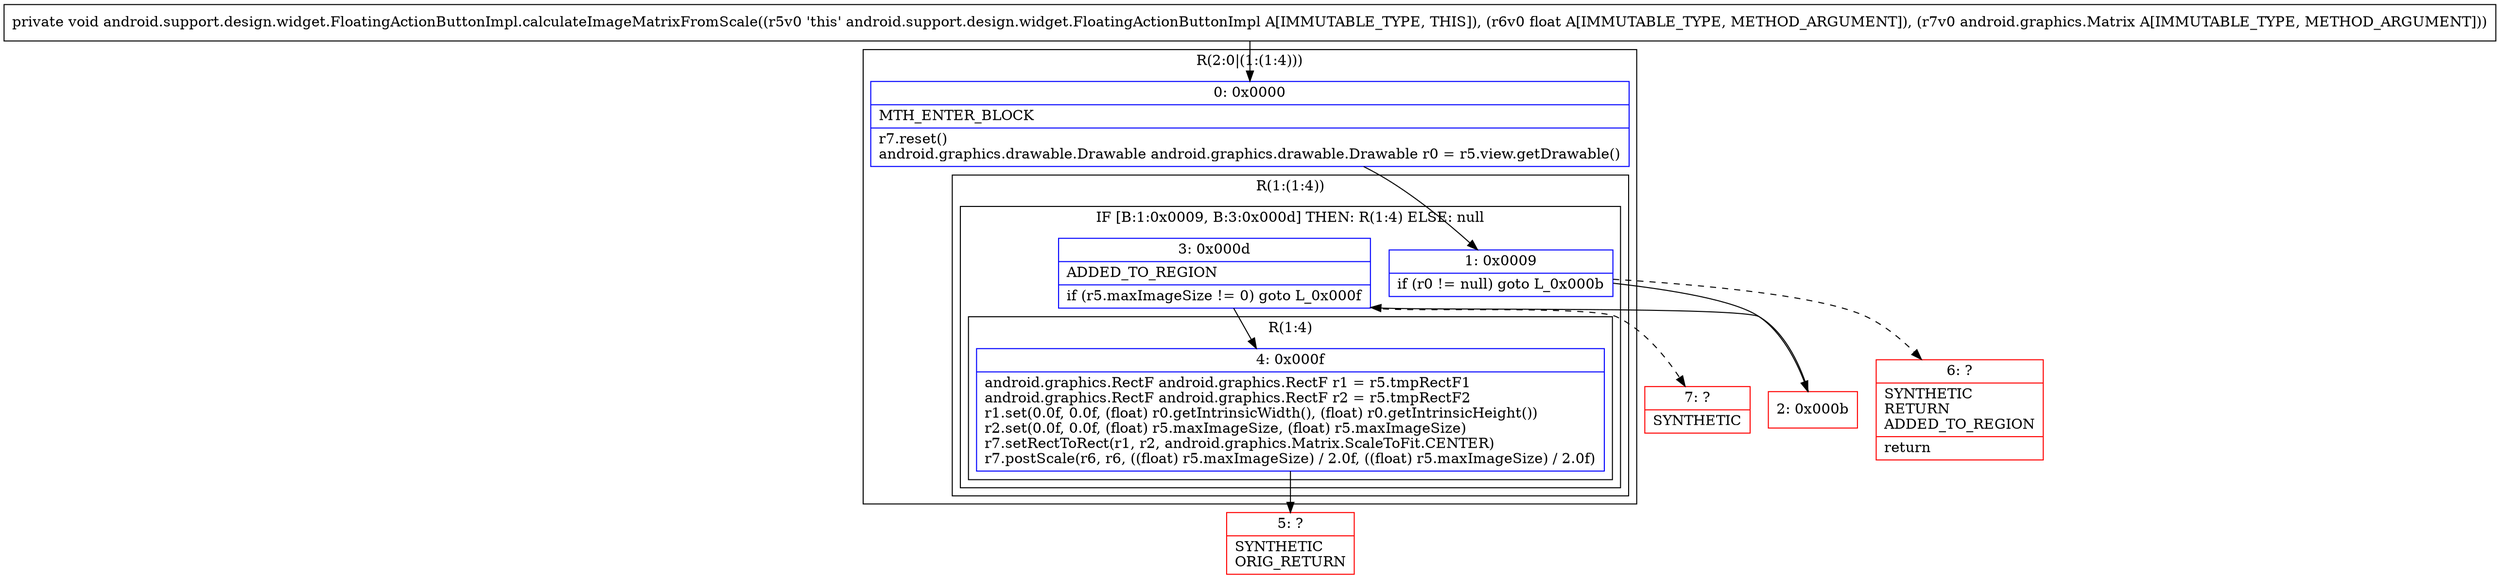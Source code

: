 digraph "CFG forandroid.support.design.widget.FloatingActionButtonImpl.calculateImageMatrixFromScale(FLandroid\/graphics\/Matrix;)V" {
subgraph cluster_Region_81747733 {
label = "R(2:0|(1:(1:4)))";
node [shape=record,color=blue];
Node_0 [shape=record,label="{0\:\ 0x0000|MTH_ENTER_BLOCK\l|r7.reset()\landroid.graphics.drawable.Drawable android.graphics.drawable.Drawable r0 = r5.view.getDrawable()\l}"];
subgraph cluster_Region_1503048089 {
label = "R(1:(1:4))";
node [shape=record,color=blue];
subgraph cluster_IfRegion_1034092500 {
label = "IF [B:1:0x0009, B:3:0x000d] THEN: R(1:4) ELSE: null";
node [shape=record,color=blue];
Node_1 [shape=record,label="{1\:\ 0x0009|if (r0 != null) goto L_0x000b\l}"];
Node_3 [shape=record,label="{3\:\ 0x000d|ADDED_TO_REGION\l|if (r5.maxImageSize != 0) goto L_0x000f\l}"];
subgraph cluster_Region_1523253162 {
label = "R(1:4)";
node [shape=record,color=blue];
Node_4 [shape=record,label="{4\:\ 0x000f|android.graphics.RectF android.graphics.RectF r1 = r5.tmpRectF1\landroid.graphics.RectF android.graphics.RectF r2 = r5.tmpRectF2\lr1.set(0.0f, 0.0f, (float) r0.getIntrinsicWidth(), (float) r0.getIntrinsicHeight())\lr2.set(0.0f, 0.0f, (float) r5.maxImageSize, (float) r5.maxImageSize)\lr7.setRectToRect(r1, r2, android.graphics.Matrix.ScaleToFit.CENTER)\lr7.postScale(r6, r6, ((float) r5.maxImageSize) \/ 2.0f, ((float) r5.maxImageSize) \/ 2.0f)\l}"];
}
}
}
}
Node_2 [shape=record,color=red,label="{2\:\ 0x000b}"];
Node_5 [shape=record,color=red,label="{5\:\ ?|SYNTHETIC\lORIG_RETURN\l}"];
Node_6 [shape=record,color=red,label="{6\:\ ?|SYNTHETIC\lRETURN\lADDED_TO_REGION\l|return\l}"];
Node_7 [shape=record,color=red,label="{7\:\ ?|SYNTHETIC\l}"];
MethodNode[shape=record,label="{private void android.support.design.widget.FloatingActionButtonImpl.calculateImageMatrixFromScale((r5v0 'this' android.support.design.widget.FloatingActionButtonImpl A[IMMUTABLE_TYPE, THIS]), (r6v0 float A[IMMUTABLE_TYPE, METHOD_ARGUMENT]), (r7v0 android.graphics.Matrix A[IMMUTABLE_TYPE, METHOD_ARGUMENT])) }"];
MethodNode -> Node_0;
Node_0 -> Node_1;
Node_1 -> Node_2;
Node_1 -> Node_6[style=dashed];
Node_3 -> Node_4;
Node_3 -> Node_7[style=dashed];
Node_4 -> Node_5;
Node_2 -> Node_3;
}

